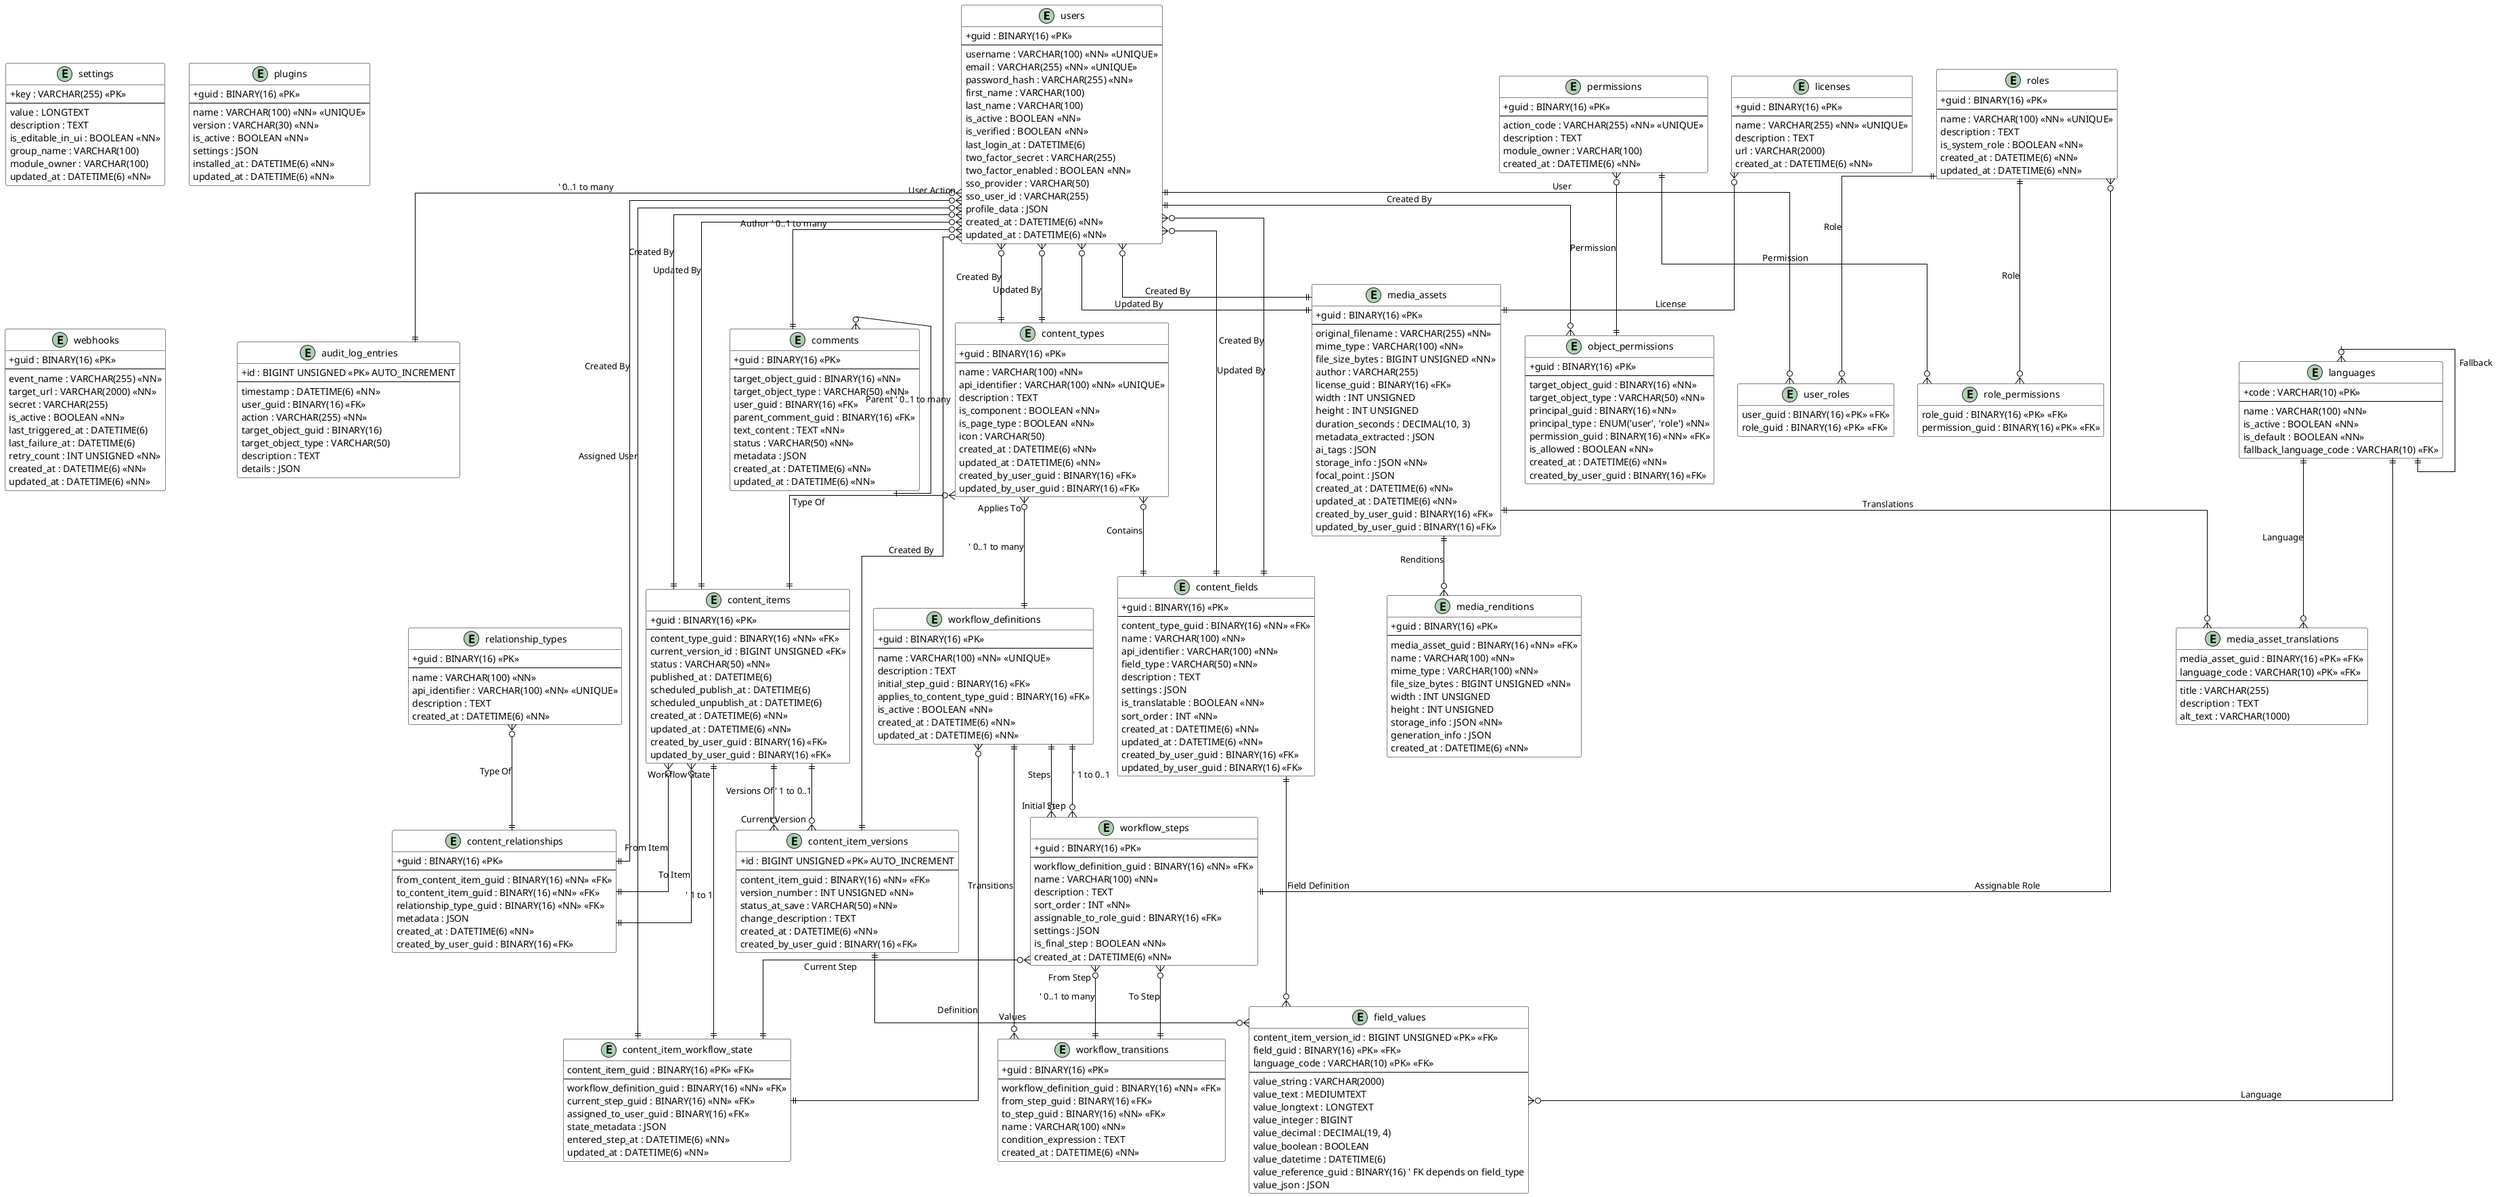 @startuml

' --- Settings ---
hide empty members
skinparam linetype ortho
skinparam classAttributeIconSize 0
skinparam ClassBorderColor Black
skinparam ClassBackgroundColor White
skinparam ArrowColor Black
skinparam shadowing false

' --- Entities (Tables based on DDL V2) ---

' Section 1: Users, Roles & Permissions
entity "users" as users {
  + guid : BINARY(16) <<PK>>
  --
  username : VARCHAR(100) <<NN>> <<UNIQUE>>
  email : VARCHAR(255) <<NN>> <<UNIQUE>>
  password_hash : VARCHAR(255) <<NN>>
  first_name : VARCHAR(100)
  last_name : VARCHAR(100)
  is_active : BOOLEAN <<NN>>
  is_verified : BOOLEAN <<NN>>
  last_login_at : DATETIME(6)
  two_factor_secret : VARCHAR(255)
  two_factor_enabled : BOOLEAN <<NN>>
  sso_provider : VARCHAR(50)
  sso_user_id : VARCHAR(255)
  profile_data : JSON
  created_at : DATETIME(6) <<NN>>
  updated_at : DATETIME(6) <<NN>>
}

entity "roles" as roles {
  + guid : BINARY(16) <<PK>>
  --
  name : VARCHAR(100) <<NN>> <<UNIQUE>>
  description : TEXT
  is_system_role : BOOLEAN <<NN>>
  created_at : DATETIME(6) <<NN>>
  updated_at : DATETIME(6) <<NN>>
}

entity "user_roles" as user_roles {
  user_guid : BINARY(16) <<PK>> <<FK>>
  role_guid : BINARY(16) <<PK>> <<FK>>
}

entity "permissions" as permissions {
  + guid : BINARY(16) <<PK>>
  --
  action_code : VARCHAR(255) <<NN>> <<UNIQUE>>
  description : TEXT
  module_owner : VARCHAR(100)
  created_at : DATETIME(6) <<NN>>
}

entity "role_permissions" as role_permissions {
  role_guid : BINARY(16) <<PK>> <<FK>>
  permission_guid : BINARY(16) <<PK>> <<FK>>
}

entity "object_permissions" as object_permissions {
  + guid : BINARY(16) <<PK>>
  --
  target_object_guid : BINARY(16) <<NN>>
  target_object_type : VARCHAR(50) <<NN>>
  principal_guid : BINARY(16) <<NN>>
  principal_type : ENUM('user', 'role') <<NN>>
  permission_guid : BINARY(16) <<NN>> <<FK>>
  is_allowed : BOOLEAN <<NN>>
  created_at : DATETIME(6) <<NN>>
  created_by_user_guid : BINARY(16) <<FK>>
}

' Section 2: Multilingual Support
entity "languages" as languages {
  + code : VARCHAR(10) <<PK>>
  --
  name : VARCHAR(100) <<NN>>
  is_active : BOOLEAN <<NN>>
  is_default : BOOLEAN <<NN>>
  fallback_language_code : VARCHAR(10) <<FK>>
}

' Section 3: Core Content Engine
entity "content_types" as content_types {
  + guid : BINARY(16) <<PK>>
  --
  name : VARCHAR(100) <<NN>>
  api_identifier : VARCHAR(100) <<NN>> <<UNIQUE>>
  description : TEXT
  is_component : BOOLEAN <<NN>>
  is_page_type : BOOLEAN <<NN>>
  icon : VARCHAR(50)
  created_at : DATETIME(6) <<NN>>
  updated_at : DATETIME(6) <<NN>>
  created_by_user_guid : BINARY(16) <<FK>>
  updated_by_user_guid : BINARY(16) <<FK>>
}

entity "content_fields" as content_fields {
  + guid : BINARY(16) <<PK>>
  --
  content_type_guid : BINARY(16) <<NN>> <<FK>>
  name : VARCHAR(100) <<NN>>
  api_identifier : VARCHAR(100) <<NN>>
  field_type : VARCHAR(50) <<NN>>
  description : TEXT
  settings : JSON
  is_translatable : BOOLEAN <<NN>>
  sort_order : INT <<NN>>
  created_at : DATETIME(6) <<NN>>
  updated_at : DATETIME(6) <<NN>>
  created_by_user_guid : BINARY(16) <<FK>>
  updated_by_user_guid : BINARY(16) <<FK>>
  ' Unique constraint on (content_type_guid, api_identifier)
}

entity "content_items" as content_items {
  + guid : BINARY(16) <<PK>>
  --
  content_type_guid : BINARY(16) <<NN>> <<FK>>
  current_version_id : BIGINT UNSIGNED <<FK>>
  status : VARCHAR(50) <<NN>>
  published_at : DATETIME(6)
  scheduled_publish_at : DATETIME(6)
  scheduled_unpublish_at : DATETIME(6)
  created_at : DATETIME(6) <<NN>>
  updated_at : DATETIME(6) <<NN>>
  created_by_user_guid : BINARY(16) <<FK>>
  updated_by_user_guid : BINARY(16) <<FK>>
}

entity "content_item_versions" as content_item_versions {
  + id : BIGINT UNSIGNED <<PK>> AUTO_INCREMENT
  --
  content_item_guid : BINARY(16) <<NN>> <<FK>>
  version_number : INT UNSIGNED <<NN>>
  status_at_save : VARCHAR(50) <<NN>>
  change_description : TEXT
  created_at : DATETIME(6) <<NN>>
  created_by_user_guid : BINARY(16) <<FK>>
  ' Unique constraint on (content_item_guid, version_number)
}

entity "field_values" as field_values {
  content_item_version_id : BIGINT UNSIGNED <<PK>> <<FK>>
  field_guid : BINARY(16) <<PK>> <<FK>>
  language_code : VARCHAR(10) <<PK>> <<FK>>
  --
  value_string : VARCHAR(2000)
  value_text : MEDIUMTEXT
  value_longtext : LONGTEXT
  value_integer : BIGINT
  value_decimal : DECIMAL(19, 4)
  value_boolean : BOOLEAN
  value_datetime : DATETIME(6)
  value_reference_guid : BINARY(16) ' FK depends on field_type
  value_json : JSON
}

entity "relationship_types" as relationship_types {
  + guid : BINARY(16) <<PK>>
  --
  name : VARCHAR(100) <<NN>>
  api_identifier : VARCHAR(100) <<NN>> <<UNIQUE>>
  description : TEXT
  created_at : DATETIME(6) <<NN>>
}

entity "content_relationships" as content_relationships {
  + guid : BINARY(16) <<PK>>
  --
  from_content_item_guid : BINARY(16) <<NN>> <<FK>>
  to_content_item_guid : BINARY(16) <<NN>> <<FK>>
  relationship_type_guid : BINARY(16) <<NN>> <<FK>>
  metadata : JSON
  created_at : DATETIME(6) <<NN>>
  created_by_user_guid : BINARY(16) <<FK>>
}

' Section 4: Digital Asset Management (DAM)
entity "licenses" as licenses {
  + guid : BINARY(16) <<PK>>
  --
  name : VARCHAR(255) <<NN>> <<UNIQUE>>
  description : TEXT
  url : VARCHAR(2000)
  created_at : DATETIME(6) <<NN>>
}

entity "media_assets" as media_assets {
  + guid : BINARY(16) <<PK>>
  --
  original_filename : VARCHAR(255) <<NN>>
  mime_type : VARCHAR(100) <<NN>>
  file_size_bytes : BIGINT UNSIGNED <<NN>>
  author : VARCHAR(255)
  license_guid : BINARY(16) <<FK>>
  width : INT UNSIGNED
  height : INT UNSIGNED
  duration_seconds : DECIMAL(10, 3)
  metadata_extracted : JSON
  ai_tags : JSON
  storage_info : JSON <<NN>>
  focal_point : JSON
  created_at : DATETIME(6) <<NN>>
  updated_at : DATETIME(6) <<NN>>
  created_by_user_guid : BINARY(16) <<FK>>
  updated_by_user_guid : BINARY(16) <<FK>>
}

entity "media_asset_translations" as media_asset_translations {
  media_asset_guid : BINARY(16) <<PK>> <<FK>>
  language_code : VARCHAR(10) <<PK>> <<FK>>
  --
  title : VARCHAR(255)
  description : TEXT
  alt_text : VARCHAR(1000)
}

entity "media_renditions" as media_renditions {
  + guid : BINARY(16) <<PK>>
  --
  media_asset_guid : BINARY(16) <<NN>> <<FK>>
  name : VARCHAR(100) <<NN>>
  mime_type : VARCHAR(100) <<NN>>
  file_size_bytes : BIGINT UNSIGNED <<NN>>
  width : INT UNSIGNED
  height : INT UNSIGNED
  storage_info : JSON <<NN>>
  generation_info : JSON
  created_at : DATETIME(6) <<NN>>
}

' Section 5: Auditing and Logs
entity "audit_log_entries" as audit_log_entries {
  + id : BIGINT UNSIGNED <<PK>> AUTO_INCREMENT
  --
  timestamp : DATETIME(6) <<NN>>
  user_guid : BINARY(16) <<FK>>
  action : VARCHAR(255) <<NN>>
  target_object_guid : BINARY(16)
  target_object_type : VARCHAR(50)
  description : TEXT
  details : JSON
}

' Section 6: Extensibility & Configuration
entity "settings" as settings {
  + key : VARCHAR(255) <<PK>>
  --
  value : LONGTEXT
  description : TEXT
  is_editable_in_ui : BOOLEAN <<NN>>
  group_name : VARCHAR(100)
  module_owner : VARCHAR(100)
  updated_at : DATETIME(6) <<NN>>
}

entity "plugins" as plugins {
  + guid : BINARY(16) <<PK>>
  --
  name : VARCHAR(100) <<NN>> <<UNIQUE>>
  version : VARCHAR(30) <<NN>>
  is_active : BOOLEAN <<NN>>
  settings : JSON
  installed_at : DATETIME(6) <<NN>>
  updated_at : DATETIME(6) <<NN>>
}

entity "webhooks" as webhooks {
  + guid : BINARY(16) <<PK>>
  --
  event_name : VARCHAR(255) <<NN>>
  target_url : VARCHAR(2000) <<NN>>
  secret : VARCHAR(255)
  is_active : BOOLEAN <<NN>>
  last_triggered_at : DATETIME(6)
  last_failure_at : DATETIME(6)
  retry_count : INT UNSIGNED <<NN>>
  created_at : DATETIME(6) <<NN>>
  updated_at : DATETIME(6) <<NN>>
}

' Section 7: Workflows & Collaboration
entity "workflow_definitions" as workflow_definitions {
  + guid : BINARY(16) <<PK>>
  --
  name : VARCHAR(100) <<NN>> <<UNIQUE>>
  description : TEXT
  initial_step_guid : BINARY(16) <<FK>>
  applies_to_content_type_guid : BINARY(16) <<FK>>
  is_active : BOOLEAN <<NN>>
  created_at : DATETIME(6) <<NN>>
  updated_at : DATETIME(6) <<NN>>
}

entity "workflow_steps" as workflow_steps {
  + guid : BINARY(16) <<PK>>
  --
  workflow_definition_guid : BINARY(16) <<NN>> <<FK>>
  name : VARCHAR(100) <<NN>>
  description : TEXT
  sort_order : INT <<NN>>
  assignable_to_role_guid : BINARY(16) <<FK>>
  settings : JSON
  is_final_step : BOOLEAN <<NN>>
  created_at : DATETIME(6) <<NN>>
}

entity "workflow_transitions" as workflow_transitions {
  + guid : BINARY(16) <<PK>>
  --
  workflow_definition_guid : BINARY(16) <<NN>> <<FK>>
  from_step_guid : BINARY(16) <<FK>>
  to_step_guid : BINARY(16) <<NN>> <<FK>>
  name : VARCHAR(100) <<NN>>
  condition_expression : TEXT
  created_at : DATETIME(6) <<NN>>
}

entity "content_item_workflow_state" as content_item_workflow_state {
  content_item_guid : BINARY(16) <<PK>> <<FK>>
  --
  workflow_definition_guid : BINARY(16) <<NN>> <<FK>>
  current_step_guid : BINARY(16) <<NN>> <<FK>>
  assigned_to_user_guid : BINARY(16) <<FK>>
  state_metadata : JSON
  entered_step_at : DATETIME(6) <<NN>>
  updated_at : DATETIME(6) <<NN>>
}

entity "comments" as comments {
  + guid : BINARY(16) <<PK>>
  --
  target_object_guid : BINARY(16) <<NN>>
  target_object_type : VARCHAR(50) <<NN>>
  user_guid : BINARY(16) <<FK>>
  parent_comment_guid : BINARY(16) <<FK>>
  text_content : TEXT <<NN>>
  status : VARCHAR(50) <<NN>>
  metadata : JSON
  created_at : DATETIME(6) <<NN>>
  updated_at : DATETIME(6) <<NN>>
}


' --- Relationships ---

' Users, Roles, Permissions
users ||--o{ user_roles : User
roles ||--o{ user_roles : Role
roles ||--o{ role_permissions : Role
permissions ||--o{ role_permissions : Permission
permissions }o--|| object_permissions : Permission
users ||--o{ object_permissions : "Created By"
' Note: object_permissions principal/target relations are polymorphic (not directly linkable here)

' Languages
languages }o--|| languages : "Fallback"

' Core Content Engine
content_types }o--|| content_fields : Contains
users }o--|| content_types : "Created By"
users }o--|| content_types : "Updated By"
users }o--|| content_fields : "Created By"
users }o--|| content_fields : "Updated By"
content_types }o--|| content_items : "Type Of"
users }o--|| content_items : "Created By"
users }o--|| content_items : "Updated By"
content_items ||--o{ content_item_versions : "Versions Of"
content_item_versions }o--|| content_items : "Current Version" ' 1 to 0..1
users }o--|| content_item_versions : "Created By"
content_item_versions ||--o{ field_values : Values
content_fields ||--o{ field_values : "Field Definition"
languages ||--o{ field_values : Language
content_items }o--|| content_relationships : "From Item"
content_items }o--|| content_relationships : "To Item"
relationship_types }o--|| content_relationships : "Type Of"
users }o--|| content_relationships : "Created By"

' Digital Asset Management (DAM)
licenses }o--|| media_assets : License
users }o--|| media_assets : "Created By"
users }o--|| media_assets : "Updated By"
media_assets ||--o{ media_asset_translations : Translations
languages ||--o{ media_asset_translations : Language
media_assets ||--o{ media_renditions : Renditions

' Audit Log
users }o--|| audit_log_entries : "User Action" ' 0..1 to many

' Extensibility
' No direct FK relations shown for settings, plugins, webhooks (conceptual)

' Workflows & Collaboration
workflow_definitions ||--o{ workflow_steps : Steps
workflow_steps }o--|| workflow_definitions : "Initial Step" ' 1 to 0..1
content_types }o--|| workflow_definitions : "Applies To" ' 0..1 to many
roles }o--|| workflow_steps : "Assignable Role"
workflow_definitions ||--o{ workflow_transitions : Transitions
workflow_steps }o--|| workflow_transitions : "From Step" ' 0..1 to many
workflow_steps }o--|| workflow_transitions : "To Step"
content_items ||--|| content_item_workflow_state : "Workflow State" ' 1 to 1
workflow_definitions }o--|| content_item_workflow_state : Definition
workflow_steps }o--|| content_item_workflow_state : "Current Step"
users }o--|| content_item_workflow_state : "Assigned User"
users }o--|| comments : Author ' 0..1 to many
comments }o--|| comments : Parent ' 0..1 to many

@enduml
